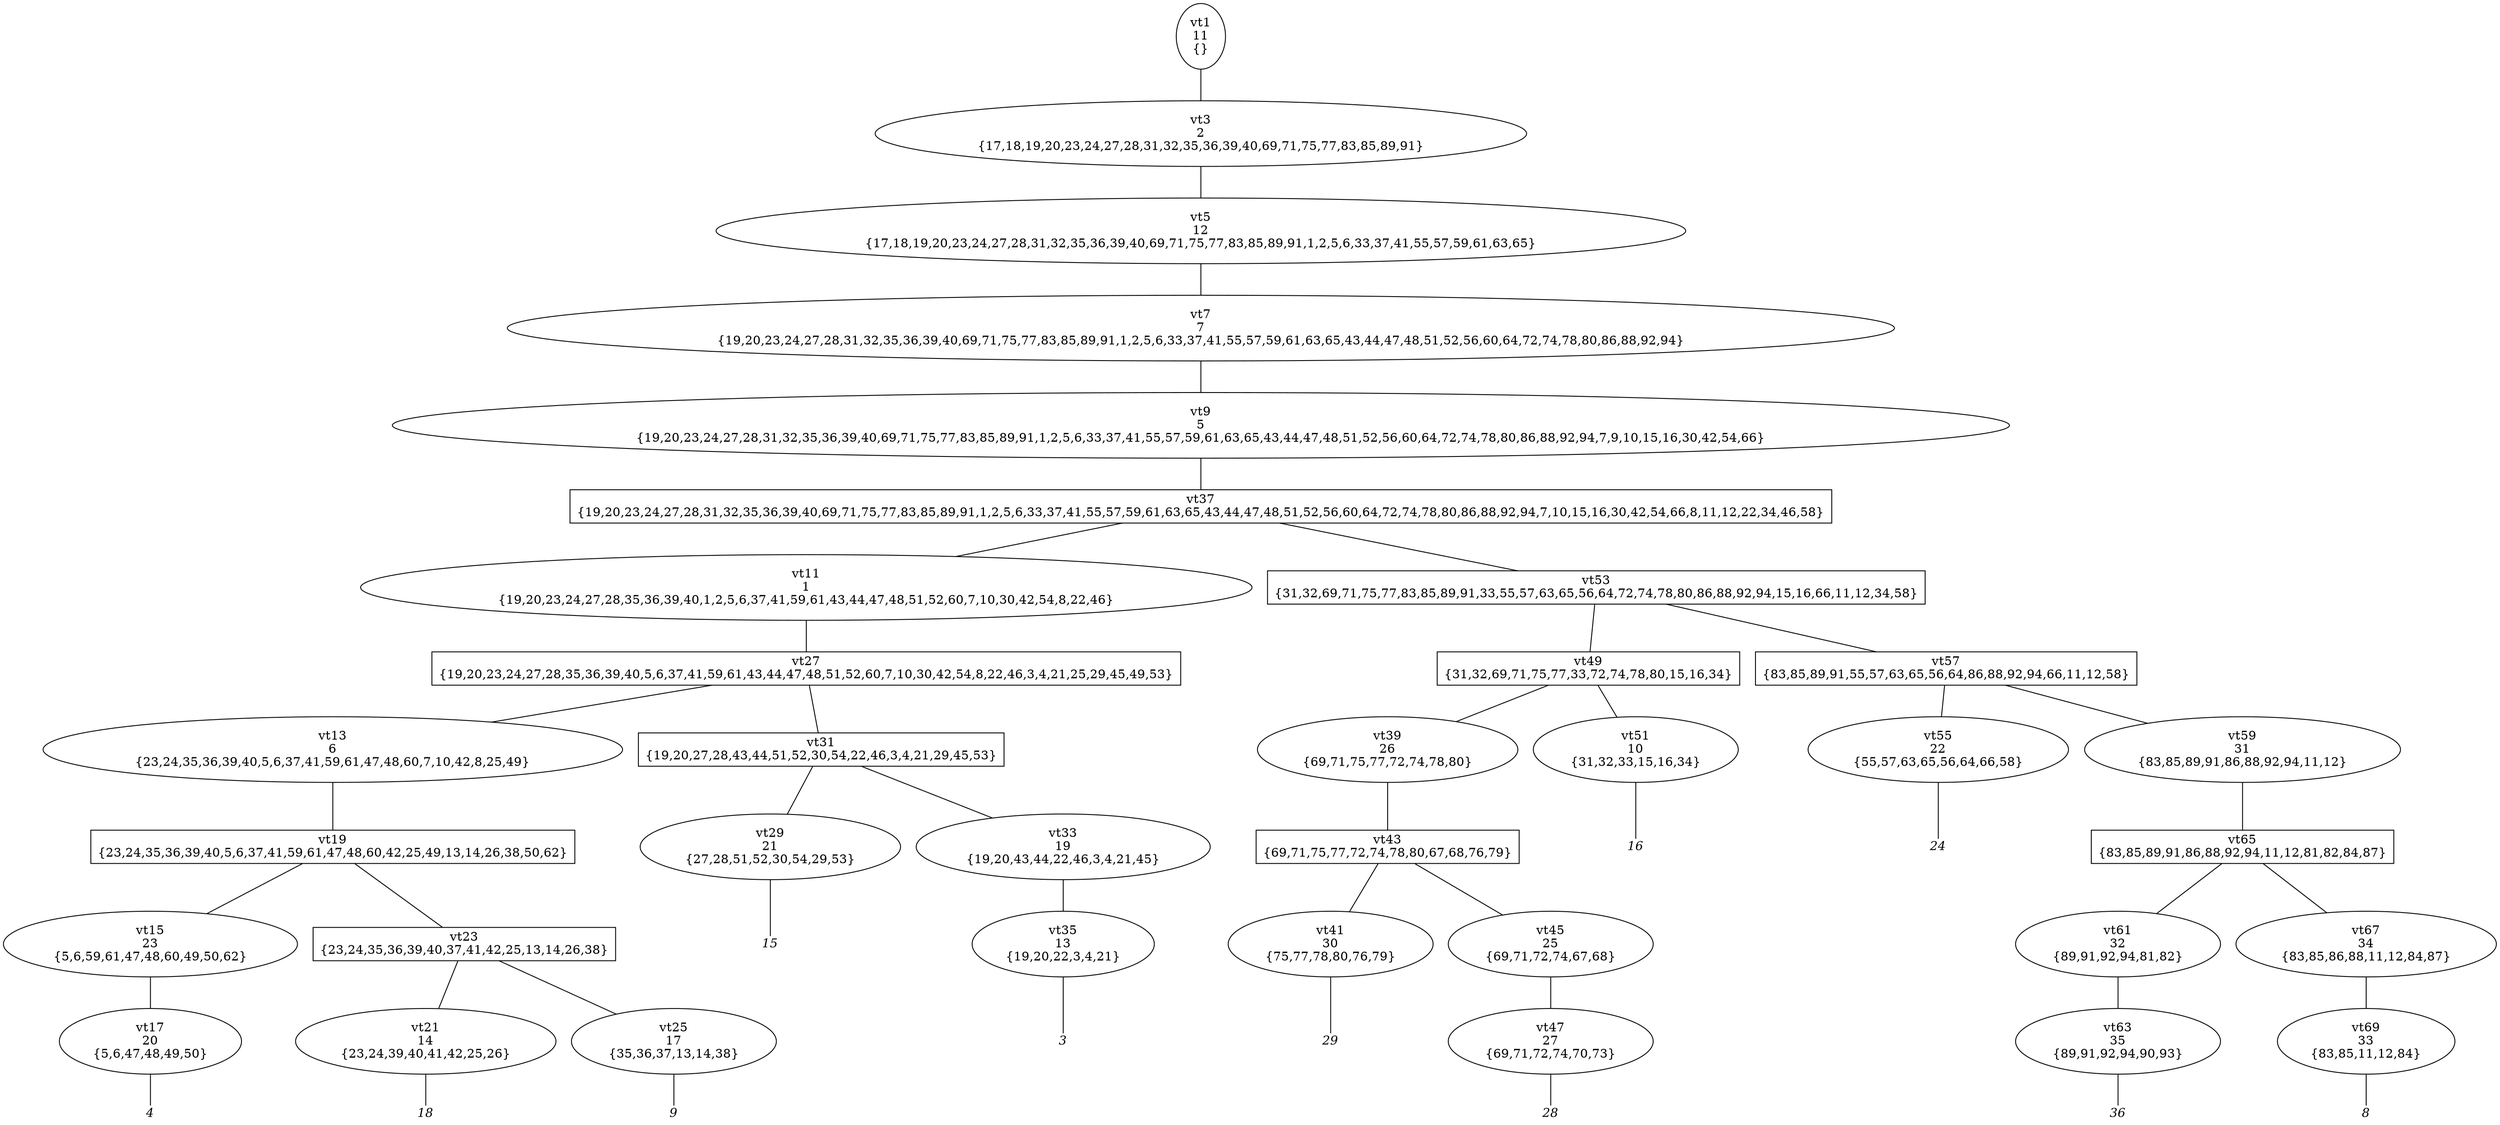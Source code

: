 
digraph vtree {

overlap=false

n1 [label="vt1
11
{}",shape="ellipse"]; 
n3 [label="vt3
2
{17,18,19,20,23,24,27,28,31,32,35,36,39,40,69,71,75,77,83,85,89,91}",shape="ellipse"]; 
n5 [label="vt5
12
{17,18,19,20,23,24,27,28,31,32,35,36,39,40,69,71,75,77,83,85,89,91,1,2,5,6,33,37,41,55,57,59,61,63,65}",shape="ellipse"]; 
n7 [label="vt7
7
{19,20,23,24,27,28,31,32,35,36,39,40,69,71,75,77,83,85,89,91,1,2,5,6,33,37,41,55,57,59,61,63,65,43,44,47,48,51,52,56,60,64,72,74,78,80,86,88,92,94}",shape="ellipse"]; 
n9 [label="vt9
5
{19,20,23,24,27,28,31,32,35,36,39,40,69,71,75,77,83,85,89,91,1,2,5,6,33,37,41,55,57,59,61,63,65,43,44,47,48,51,52,56,60,64,72,74,78,80,86,88,92,94,7,9,10,15,16,30,42,54,66}",shape="ellipse"]; 
n37 [label="vt37
{19,20,23,24,27,28,31,32,35,36,39,40,69,71,75,77,83,85,89,91,1,2,5,6,33,37,41,55,57,59,61,63,65,43,44,47,48,51,52,56,60,64,72,74,78,80,86,88,92,94,7,10,15,16,30,42,54,66,8,11,12,22,34,46,58}",shape="box"]; 
n11 [label="vt11
1
{19,20,23,24,27,28,35,36,39,40,1,2,5,6,37,41,59,61,43,44,47,48,51,52,60,7,10,30,42,54,8,22,46}",shape="ellipse"]; 
n27 [label="vt27
{19,20,23,24,27,28,35,36,39,40,5,6,37,41,59,61,43,44,47,48,51,52,60,7,10,30,42,54,8,22,46,3,4,21,25,29,45,49,53}",shape="box"]; 
n13 [label="vt13
6
{23,24,35,36,39,40,5,6,37,41,59,61,47,48,60,7,10,42,8,25,49}",shape="ellipse"]; 
n19 [label="vt19
{23,24,35,36,39,40,5,6,37,41,59,61,47,48,60,42,25,49,13,14,26,38,50,62}",shape="box"]; 
n15 [label="vt15
23
{5,6,59,61,47,48,60,49,50,62}",shape="ellipse"]; 
n17 [label="vt17
20
{5,6,47,48,49,50}",shape="ellipse"]; 
n18 [label="4",fontname="Times-Italic",fontsize=14,shape=plaintext,fixedsize=true,width=.25,height=.25]; 
n23 [label="vt23
{23,24,35,36,39,40,37,41,42,25,13,14,26,38}",shape="box"]; 
n21 [label="vt21
14
{23,24,39,40,41,42,25,26}",shape="ellipse"]; 
n22 [label="18",fontname="Times-Italic",fontsize=14,shape=plaintext,fixedsize=true,width=.25,height=.25]; 
n25 [label="vt25
17
{35,36,37,13,14,38}",shape="ellipse"]; 
n26 [label="9",fontname="Times-Italic",fontsize=14,shape=plaintext,fixedsize=true,width=.25,height=.25]; 
n31 [label="vt31
{19,20,27,28,43,44,51,52,30,54,22,46,3,4,21,29,45,53}",shape="box"]; 
n29 [label="vt29
21
{27,28,51,52,30,54,29,53}",shape="ellipse"]; 
n30 [label="15",fontname="Times-Italic",fontsize=14,shape=plaintext,fixedsize=true,width=.25,height=.25]; 
n33 [label="vt33
19
{19,20,43,44,22,46,3,4,21,45}",shape="ellipse"]; 
n35 [label="vt35
13
{19,20,22,3,4,21}",shape="ellipse"]; 
n36 [label="3",fontname="Times-Italic",fontsize=14,shape=plaintext,fixedsize=true,width=.25,height=.25]; 
n53 [label="vt53
{31,32,69,71,75,77,83,85,89,91,33,55,57,63,65,56,64,72,74,78,80,86,88,92,94,15,16,66,11,12,34,58}",shape="box"]; 
n49 [label="vt49
{31,32,69,71,75,77,33,72,74,78,80,15,16,34}",shape="box"]; 
n39 [label="vt39
26
{69,71,75,77,72,74,78,80}",shape="ellipse"]; 
n43 [label="vt43
{69,71,75,77,72,74,78,80,67,68,76,79}",shape="box"]; 
n41 [label="vt41
30
{75,77,78,80,76,79}",shape="ellipse"]; 
n42 [label="29",fontname="Times-Italic",fontsize=14,shape=plaintext,fixedsize=true,width=.25,height=.25]; 
n45 [label="vt45
25
{69,71,72,74,67,68}",shape="ellipse"]; 
n47 [label="vt47
27
{69,71,72,74,70,73}",shape="ellipse"]; 
n48 [label="28",fontname="Times-Italic",fontsize=14,shape=plaintext,fixedsize=true,width=.25,height=.25]; 
n51 [label="vt51
10
{31,32,33,15,16,34}",shape="ellipse"]; 
n52 [label="16",fontname="Times-Italic",fontsize=14,shape=plaintext,fixedsize=true,width=.25,height=.25]; 
n57 [label="vt57
{83,85,89,91,55,57,63,65,56,64,86,88,92,94,66,11,12,58}",shape="box"]; 
n55 [label="vt55
22
{55,57,63,65,56,64,66,58}",shape="ellipse"]; 
n56 [label="24",fontname="Times-Italic",fontsize=14,shape=plaintext,fixedsize=true,width=.25,height=.25]; 
n59 [label="vt59
31
{83,85,89,91,86,88,92,94,11,12}",shape="ellipse"]; 
n65 [label="vt65
{83,85,89,91,86,88,92,94,11,12,81,82,84,87}",shape="box"]; 
n61 [label="vt61
32
{89,91,92,94,81,82}",shape="ellipse"]; 
n63 [label="vt63
35
{89,91,92,94,90,93}",shape="ellipse"]; 
n64 [label="36",fontname="Times-Italic",fontsize=14,shape=plaintext,fixedsize=true,width=.25,height=.25]; 
n67 [label="vt67
34
{83,85,86,88,11,12,84,87}",shape="ellipse"]; 
n69 [label="vt69
33
{83,85,11,12,84}",shape="ellipse"]; 
n70 [label="8",fontname="Times-Italic",fontsize=14,shape=plaintext,fixedsize=true,width=.25,height=.25]; 
n1->n3 [arrowhead=none];
n3->n5 [arrowhead=none];
n5->n7 [arrowhead=none];
n7->n9 [arrowhead=none];
n9->n37 [arrowhead=none];
n37->n11 [arrowhead=none];
n11->n27 [arrowhead=none];
n27->n13 [arrowhead=none];
n13->n19 [arrowhead=none];
n19->n15 [arrowhead=none];
n15->n17 [arrowhead=none];
n17->n18 [arrowhead=none];
n19->n23 [arrowhead=none];
n23->n21 [arrowhead=none];
n21->n22 [arrowhead=none];
n23->n25 [arrowhead=none];
n25->n26 [arrowhead=none];
n27->n31 [arrowhead=none];
n31->n29 [arrowhead=none];
n29->n30 [arrowhead=none];
n31->n33 [arrowhead=none];
n33->n35 [arrowhead=none];
n35->n36 [arrowhead=none];
n37->n53 [arrowhead=none];
n53->n49 [arrowhead=none];
n49->n39 [arrowhead=none];
n39->n43 [arrowhead=none];
n43->n41 [arrowhead=none];
n41->n42 [arrowhead=none];
n43->n45 [arrowhead=none];
n45->n47 [arrowhead=none];
n47->n48 [arrowhead=none];
n49->n51 [arrowhead=none];
n51->n52 [arrowhead=none];
n53->n57 [arrowhead=none];
n57->n55 [arrowhead=none];
n55->n56 [arrowhead=none];
n57->n59 [arrowhead=none];
n59->n65 [arrowhead=none];
n65->n61 [arrowhead=none];
n61->n63 [arrowhead=none];
n63->n64 [arrowhead=none];
n65->n67 [arrowhead=none];
n67->n69 [arrowhead=none];
n69->n70 [arrowhead=none];


}